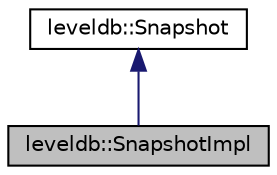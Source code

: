 digraph "leveldb::SnapshotImpl"
{
 // LATEX_PDF_SIZE
  edge [fontname="Helvetica",fontsize="10",labelfontname="Helvetica",labelfontsize="10"];
  node [fontname="Helvetica",fontsize="10",shape=record];
  Node2 [label="leveldb::SnapshotImpl",height=0.2,width=0.4,color="black", fillcolor="grey75", style="filled", fontcolor="black",tooltip=" "];
  Node3 -> Node2 [dir="back",color="midnightblue",fontsize="10",style="solid"];
  Node3 [label="leveldb::Snapshot",height=0.2,width=0.4,color="black", fillcolor="white", style="filled",URL="$classleveldb_1_1_snapshot.html",tooltip=" "];
}
